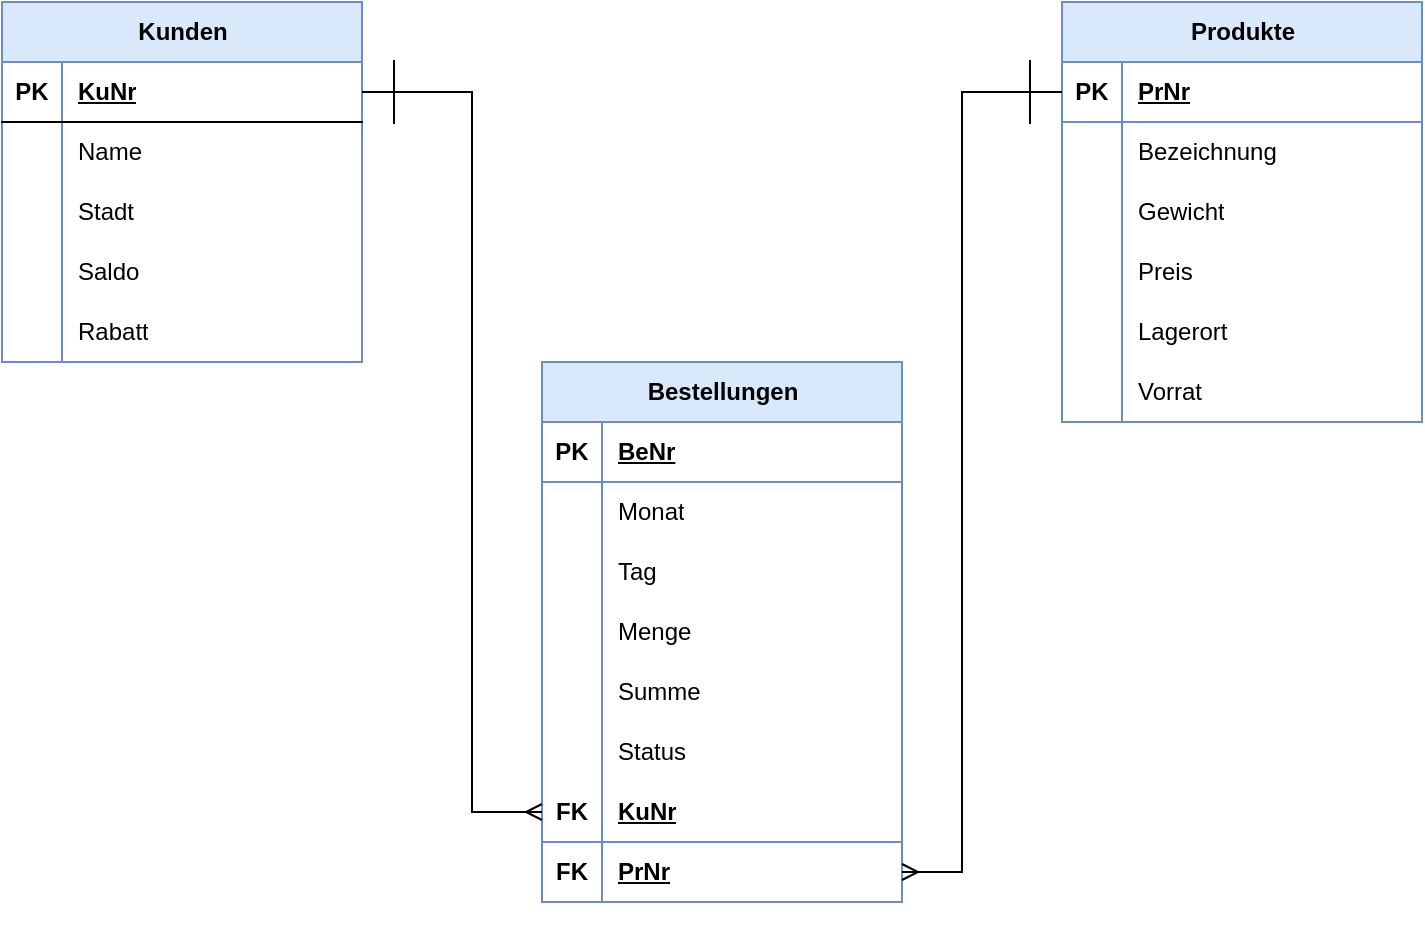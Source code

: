 <mxfile version="22.0.3" type="device">
  <diagram name="Seite-1" id="VdX5rptVvX8dt4mCocRC">
    <mxGraphModel dx="840" dy="986" grid="1" gridSize="10" guides="1" tooltips="1" connect="1" arrows="1" fold="1" page="1" pageScale="1" pageWidth="827" pageHeight="1169" math="0" shadow="0">
      <root>
        <mxCell id="0" />
        <mxCell id="1" parent="0" />
        <mxCell id="DWs9PE-EU00Q2pKp33_D-14" value="Kunden" style="shape=table;startSize=30;container=1;collapsible=1;childLayout=tableLayout;fixedRows=1;rowLines=0;fontStyle=1;align=center;resizeLast=1;html=1;fillColor=#dae8fc;strokeColor=#6c8ebf;" vertex="1" parent="1">
          <mxGeometry x="90" y="80" width="180" height="180" as="geometry" />
        </mxCell>
        <mxCell id="DWs9PE-EU00Q2pKp33_D-15" value="" style="shape=tableRow;horizontal=0;startSize=0;swimlaneHead=0;swimlaneBody=0;fillColor=none;collapsible=0;dropTarget=0;points=[[0,0.5],[1,0.5]];portConstraint=eastwest;top=0;left=0;right=0;bottom=1;" vertex="1" parent="DWs9PE-EU00Q2pKp33_D-14">
          <mxGeometry y="30" width="180" height="30" as="geometry" />
        </mxCell>
        <mxCell id="DWs9PE-EU00Q2pKp33_D-16" value="PK" style="shape=partialRectangle;connectable=0;fillColor=none;top=0;left=0;bottom=0;right=0;fontStyle=1;overflow=hidden;whiteSpace=wrap;html=1;" vertex="1" parent="DWs9PE-EU00Q2pKp33_D-15">
          <mxGeometry width="30" height="30" as="geometry">
            <mxRectangle width="30" height="30" as="alternateBounds" />
          </mxGeometry>
        </mxCell>
        <mxCell id="DWs9PE-EU00Q2pKp33_D-17" value="KuNr" style="shape=partialRectangle;connectable=0;fillColor=none;top=0;left=0;bottom=0;right=0;align=left;spacingLeft=6;fontStyle=5;overflow=hidden;whiteSpace=wrap;html=1;" vertex="1" parent="DWs9PE-EU00Q2pKp33_D-15">
          <mxGeometry x="30" width="150" height="30" as="geometry">
            <mxRectangle width="150" height="30" as="alternateBounds" />
          </mxGeometry>
        </mxCell>
        <mxCell id="DWs9PE-EU00Q2pKp33_D-18" value="" style="shape=tableRow;horizontal=0;startSize=0;swimlaneHead=0;swimlaneBody=0;fillColor=none;collapsible=0;dropTarget=0;points=[[0,0.5],[1,0.5]];portConstraint=eastwest;top=0;left=0;right=0;bottom=0;" vertex="1" parent="DWs9PE-EU00Q2pKp33_D-14">
          <mxGeometry y="60" width="180" height="30" as="geometry" />
        </mxCell>
        <mxCell id="DWs9PE-EU00Q2pKp33_D-19" value="" style="shape=partialRectangle;connectable=0;fillColor=none;top=0;left=0;bottom=0;right=0;editable=1;overflow=hidden;whiteSpace=wrap;html=1;" vertex="1" parent="DWs9PE-EU00Q2pKp33_D-18">
          <mxGeometry width="30" height="30" as="geometry">
            <mxRectangle width="30" height="30" as="alternateBounds" />
          </mxGeometry>
        </mxCell>
        <mxCell id="DWs9PE-EU00Q2pKp33_D-20" value="Name" style="shape=partialRectangle;connectable=0;fillColor=none;top=0;left=0;bottom=0;right=0;align=left;spacingLeft=6;overflow=hidden;whiteSpace=wrap;html=1;" vertex="1" parent="DWs9PE-EU00Q2pKp33_D-18">
          <mxGeometry x="30" width="150" height="30" as="geometry">
            <mxRectangle width="150" height="30" as="alternateBounds" />
          </mxGeometry>
        </mxCell>
        <mxCell id="DWs9PE-EU00Q2pKp33_D-21" value="" style="shape=tableRow;horizontal=0;startSize=0;swimlaneHead=0;swimlaneBody=0;fillColor=none;collapsible=0;dropTarget=0;points=[[0,0.5],[1,0.5]];portConstraint=eastwest;top=0;left=0;right=0;bottom=0;" vertex="1" parent="DWs9PE-EU00Q2pKp33_D-14">
          <mxGeometry y="90" width="180" height="30" as="geometry" />
        </mxCell>
        <mxCell id="DWs9PE-EU00Q2pKp33_D-22" value="" style="shape=partialRectangle;connectable=0;fillColor=none;top=0;left=0;bottom=0;right=0;editable=1;overflow=hidden;whiteSpace=wrap;html=1;" vertex="1" parent="DWs9PE-EU00Q2pKp33_D-21">
          <mxGeometry width="30" height="30" as="geometry">
            <mxRectangle width="30" height="30" as="alternateBounds" />
          </mxGeometry>
        </mxCell>
        <mxCell id="DWs9PE-EU00Q2pKp33_D-23" value="Stadt" style="shape=partialRectangle;connectable=0;fillColor=none;top=0;left=0;bottom=0;right=0;align=left;spacingLeft=6;overflow=hidden;whiteSpace=wrap;html=1;" vertex="1" parent="DWs9PE-EU00Q2pKp33_D-21">
          <mxGeometry x="30" width="150" height="30" as="geometry">
            <mxRectangle width="150" height="30" as="alternateBounds" />
          </mxGeometry>
        </mxCell>
        <mxCell id="DWs9PE-EU00Q2pKp33_D-24" value="" style="shape=tableRow;horizontal=0;startSize=0;swimlaneHead=0;swimlaneBody=0;fillColor=none;collapsible=0;dropTarget=0;points=[[0,0.5],[1,0.5]];portConstraint=eastwest;top=0;left=0;right=0;bottom=0;" vertex="1" parent="DWs9PE-EU00Q2pKp33_D-14">
          <mxGeometry y="120" width="180" height="30" as="geometry" />
        </mxCell>
        <mxCell id="DWs9PE-EU00Q2pKp33_D-25" value="" style="shape=partialRectangle;connectable=0;fillColor=none;top=0;left=0;bottom=0;right=0;editable=1;overflow=hidden;whiteSpace=wrap;html=1;" vertex="1" parent="DWs9PE-EU00Q2pKp33_D-24">
          <mxGeometry width="30" height="30" as="geometry">
            <mxRectangle width="30" height="30" as="alternateBounds" />
          </mxGeometry>
        </mxCell>
        <mxCell id="DWs9PE-EU00Q2pKp33_D-26" value="Saldo" style="shape=partialRectangle;connectable=0;fillColor=none;top=0;left=0;bottom=0;right=0;align=left;spacingLeft=6;overflow=hidden;whiteSpace=wrap;html=1;" vertex="1" parent="DWs9PE-EU00Q2pKp33_D-24">
          <mxGeometry x="30" width="150" height="30" as="geometry">
            <mxRectangle width="150" height="30" as="alternateBounds" />
          </mxGeometry>
        </mxCell>
        <mxCell id="DWs9PE-EU00Q2pKp33_D-39" value="" style="shape=tableRow;horizontal=0;startSize=0;swimlaneHead=0;swimlaneBody=0;fillColor=none;collapsible=0;dropTarget=0;points=[[0,0.5],[1,0.5]];portConstraint=eastwest;top=0;left=0;right=0;bottom=0;" vertex="1" parent="DWs9PE-EU00Q2pKp33_D-14">
          <mxGeometry y="150" width="180" height="30" as="geometry" />
        </mxCell>
        <mxCell id="DWs9PE-EU00Q2pKp33_D-40" value="" style="shape=partialRectangle;connectable=0;fillColor=none;top=0;left=0;bottom=0;right=0;editable=1;overflow=hidden;whiteSpace=wrap;html=1;" vertex="1" parent="DWs9PE-EU00Q2pKp33_D-39">
          <mxGeometry width="30" height="30" as="geometry">
            <mxRectangle width="30" height="30" as="alternateBounds" />
          </mxGeometry>
        </mxCell>
        <mxCell id="DWs9PE-EU00Q2pKp33_D-41" value="Rabatt" style="shape=partialRectangle;connectable=0;fillColor=none;top=0;left=0;bottom=0;right=0;align=left;spacingLeft=6;overflow=hidden;whiteSpace=wrap;html=1;" vertex="1" parent="DWs9PE-EU00Q2pKp33_D-39">
          <mxGeometry x="30" width="150" height="30" as="geometry">
            <mxRectangle width="150" height="30" as="alternateBounds" />
          </mxGeometry>
        </mxCell>
        <mxCell id="DWs9PE-EU00Q2pKp33_D-42" value="Produkte" style="shape=table;startSize=30;container=1;collapsible=1;childLayout=tableLayout;fixedRows=1;rowLines=0;fontStyle=1;align=center;resizeLast=1;html=1;strokeColor=#6c8ebf;verticalAlign=middle;fontFamily=Helvetica;fontSize=12;fontColor=default;fillColor=#dae8fc;" vertex="1" parent="1">
          <mxGeometry x="620" y="80" width="180" height="210" as="geometry" />
        </mxCell>
        <mxCell id="DWs9PE-EU00Q2pKp33_D-43" value="" style="shape=tableRow;horizontal=0;startSize=0;swimlaneHead=0;swimlaneBody=0;fillColor=none;collapsible=0;dropTarget=0;points=[[0,0.5],[1,0.5]];portConstraint=eastwest;top=0;left=0;right=0;bottom=1;strokeColor=#6c8ebf;align=center;verticalAlign=middle;fontFamily=Helvetica;fontSize=12;fontColor=default;html=1;" vertex="1" parent="DWs9PE-EU00Q2pKp33_D-42">
          <mxGeometry y="30" width="180" height="30" as="geometry" />
        </mxCell>
        <mxCell id="DWs9PE-EU00Q2pKp33_D-44" value="PK" style="shape=partialRectangle;connectable=0;fillColor=none;top=0;left=0;bottom=0;right=0;fontStyle=1;overflow=hidden;whiteSpace=wrap;html=1;strokeColor=#6c8ebf;align=center;verticalAlign=middle;fontFamily=Helvetica;fontSize=12;fontColor=default;startSize=30;" vertex="1" parent="DWs9PE-EU00Q2pKp33_D-43">
          <mxGeometry width="30" height="30" as="geometry">
            <mxRectangle width="30" height="30" as="alternateBounds" />
          </mxGeometry>
        </mxCell>
        <mxCell id="DWs9PE-EU00Q2pKp33_D-45" value="PrNr" style="shape=partialRectangle;connectable=0;fillColor=none;top=0;left=0;bottom=0;right=0;align=left;spacingLeft=6;fontStyle=5;overflow=hidden;whiteSpace=wrap;html=1;strokeColor=#6c8ebf;verticalAlign=middle;fontFamily=Helvetica;fontSize=12;fontColor=default;startSize=30;" vertex="1" parent="DWs9PE-EU00Q2pKp33_D-43">
          <mxGeometry x="30" width="150" height="30" as="geometry">
            <mxRectangle width="150" height="30" as="alternateBounds" />
          </mxGeometry>
        </mxCell>
        <mxCell id="DWs9PE-EU00Q2pKp33_D-46" value="" style="shape=tableRow;horizontal=0;startSize=0;swimlaneHead=0;swimlaneBody=0;fillColor=none;collapsible=0;dropTarget=0;points=[[0,0.5],[1,0.5]];portConstraint=eastwest;top=0;left=0;right=0;bottom=0;strokeColor=#6c8ebf;align=center;verticalAlign=middle;fontFamily=Helvetica;fontSize=12;fontColor=default;html=1;" vertex="1" parent="DWs9PE-EU00Q2pKp33_D-42">
          <mxGeometry y="60" width="180" height="30" as="geometry" />
        </mxCell>
        <mxCell id="DWs9PE-EU00Q2pKp33_D-47" value="" style="shape=partialRectangle;connectable=0;fillColor=none;top=0;left=0;bottom=0;right=0;editable=1;overflow=hidden;whiteSpace=wrap;html=1;strokeColor=#6c8ebf;align=center;verticalAlign=middle;fontFamily=Helvetica;fontSize=12;fontColor=default;startSize=30;" vertex="1" parent="DWs9PE-EU00Q2pKp33_D-46">
          <mxGeometry width="30" height="30" as="geometry">
            <mxRectangle width="30" height="30" as="alternateBounds" />
          </mxGeometry>
        </mxCell>
        <mxCell id="DWs9PE-EU00Q2pKp33_D-48" value="Bezeichnung" style="shape=partialRectangle;connectable=0;fillColor=none;top=0;left=0;bottom=0;right=0;align=left;spacingLeft=6;overflow=hidden;whiteSpace=wrap;html=1;strokeColor=#6c8ebf;verticalAlign=middle;fontFamily=Helvetica;fontSize=12;fontColor=default;startSize=30;" vertex="1" parent="DWs9PE-EU00Q2pKp33_D-46">
          <mxGeometry x="30" width="150" height="30" as="geometry">
            <mxRectangle width="150" height="30" as="alternateBounds" />
          </mxGeometry>
        </mxCell>
        <mxCell id="DWs9PE-EU00Q2pKp33_D-49" value="" style="shape=tableRow;horizontal=0;startSize=0;swimlaneHead=0;swimlaneBody=0;fillColor=none;collapsible=0;dropTarget=0;points=[[0,0.5],[1,0.5]];portConstraint=eastwest;top=0;left=0;right=0;bottom=0;strokeColor=#6c8ebf;align=center;verticalAlign=middle;fontFamily=Helvetica;fontSize=12;fontColor=default;html=1;" vertex="1" parent="DWs9PE-EU00Q2pKp33_D-42">
          <mxGeometry y="90" width="180" height="30" as="geometry" />
        </mxCell>
        <mxCell id="DWs9PE-EU00Q2pKp33_D-50" value="" style="shape=partialRectangle;connectable=0;fillColor=none;top=0;left=0;bottom=0;right=0;editable=1;overflow=hidden;whiteSpace=wrap;html=1;strokeColor=#6c8ebf;align=center;verticalAlign=middle;fontFamily=Helvetica;fontSize=12;fontColor=default;startSize=30;" vertex="1" parent="DWs9PE-EU00Q2pKp33_D-49">
          <mxGeometry width="30" height="30" as="geometry">
            <mxRectangle width="30" height="30" as="alternateBounds" />
          </mxGeometry>
        </mxCell>
        <mxCell id="DWs9PE-EU00Q2pKp33_D-51" value="Gewicht" style="shape=partialRectangle;connectable=0;fillColor=none;top=0;left=0;bottom=0;right=0;align=left;spacingLeft=6;overflow=hidden;whiteSpace=wrap;html=1;strokeColor=#6c8ebf;verticalAlign=middle;fontFamily=Helvetica;fontSize=12;fontColor=default;startSize=30;" vertex="1" parent="DWs9PE-EU00Q2pKp33_D-49">
          <mxGeometry x="30" width="150" height="30" as="geometry">
            <mxRectangle width="150" height="30" as="alternateBounds" />
          </mxGeometry>
        </mxCell>
        <mxCell id="DWs9PE-EU00Q2pKp33_D-52" value="" style="shape=tableRow;horizontal=0;startSize=0;swimlaneHead=0;swimlaneBody=0;fillColor=none;collapsible=0;dropTarget=0;points=[[0,0.5],[1,0.5]];portConstraint=eastwest;top=0;left=0;right=0;bottom=0;strokeColor=#6c8ebf;align=center;verticalAlign=middle;fontFamily=Helvetica;fontSize=12;fontColor=default;html=1;" vertex="1" parent="DWs9PE-EU00Q2pKp33_D-42">
          <mxGeometry y="120" width="180" height="30" as="geometry" />
        </mxCell>
        <mxCell id="DWs9PE-EU00Q2pKp33_D-53" value="" style="shape=partialRectangle;connectable=0;fillColor=none;top=0;left=0;bottom=0;right=0;editable=1;overflow=hidden;whiteSpace=wrap;html=1;strokeColor=#6c8ebf;align=center;verticalAlign=middle;fontFamily=Helvetica;fontSize=12;fontColor=default;startSize=30;" vertex="1" parent="DWs9PE-EU00Q2pKp33_D-52">
          <mxGeometry width="30" height="30" as="geometry">
            <mxRectangle width="30" height="30" as="alternateBounds" />
          </mxGeometry>
        </mxCell>
        <mxCell id="DWs9PE-EU00Q2pKp33_D-54" value="Preis" style="shape=partialRectangle;connectable=0;fillColor=none;top=0;left=0;bottom=0;right=0;align=left;spacingLeft=6;overflow=hidden;whiteSpace=wrap;html=1;strokeColor=#6c8ebf;verticalAlign=middle;fontFamily=Helvetica;fontSize=12;fontColor=default;startSize=30;" vertex="1" parent="DWs9PE-EU00Q2pKp33_D-52">
          <mxGeometry x="30" width="150" height="30" as="geometry">
            <mxRectangle width="150" height="30" as="alternateBounds" />
          </mxGeometry>
        </mxCell>
        <mxCell id="DWs9PE-EU00Q2pKp33_D-55" value="" style="shape=tableRow;horizontal=0;startSize=0;swimlaneHead=0;swimlaneBody=0;fillColor=none;collapsible=0;dropTarget=0;points=[[0,0.5],[1,0.5]];portConstraint=eastwest;top=0;left=0;right=0;bottom=0;strokeColor=#6c8ebf;align=center;verticalAlign=middle;fontFamily=Helvetica;fontSize=12;fontColor=default;html=1;" vertex="1" parent="DWs9PE-EU00Q2pKp33_D-42">
          <mxGeometry y="150" width="180" height="30" as="geometry" />
        </mxCell>
        <mxCell id="DWs9PE-EU00Q2pKp33_D-56" value="" style="shape=partialRectangle;connectable=0;fillColor=none;top=0;left=0;bottom=0;right=0;editable=1;overflow=hidden;whiteSpace=wrap;html=1;strokeColor=#6c8ebf;align=center;verticalAlign=middle;fontFamily=Helvetica;fontSize=12;fontColor=default;startSize=30;" vertex="1" parent="DWs9PE-EU00Q2pKp33_D-55">
          <mxGeometry width="30" height="30" as="geometry">
            <mxRectangle width="30" height="30" as="alternateBounds" />
          </mxGeometry>
        </mxCell>
        <mxCell id="DWs9PE-EU00Q2pKp33_D-57" value="Lagerort" style="shape=partialRectangle;connectable=0;fillColor=none;top=0;left=0;bottom=0;right=0;align=left;spacingLeft=6;overflow=hidden;whiteSpace=wrap;html=1;strokeColor=#6c8ebf;verticalAlign=middle;fontFamily=Helvetica;fontSize=12;fontColor=default;startSize=30;" vertex="1" parent="DWs9PE-EU00Q2pKp33_D-55">
          <mxGeometry x="30" width="150" height="30" as="geometry">
            <mxRectangle width="150" height="30" as="alternateBounds" />
          </mxGeometry>
        </mxCell>
        <mxCell id="DWs9PE-EU00Q2pKp33_D-58" value="" style="shape=tableRow;horizontal=0;startSize=0;swimlaneHead=0;swimlaneBody=0;fillColor=none;collapsible=0;dropTarget=0;points=[[0,0.5],[1,0.5]];portConstraint=eastwest;top=0;left=0;right=0;bottom=0;strokeColor=#6c8ebf;align=center;verticalAlign=middle;fontFamily=Helvetica;fontSize=12;fontColor=default;html=1;" vertex="1" parent="DWs9PE-EU00Q2pKp33_D-42">
          <mxGeometry y="180" width="180" height="30" as="geometry" />
        </mxCell>
        <mxCell id="DWs9PE-EU00Q2pKp33_D-59" value="" style="shape=partialRectangle;connectable=0;fillColor=none;top=0;left=0;bottom=0;right=0;editable=1;overflow=hidden;whiteSpace=wrap;html=1;strokeColor=#6c8ebf;align=center;verticalAlign=middle;fontFamily=Helvetica;fontSize=12;fontColor=default;startSize=30;" vertex="1" parent="DWs9PE-EU00Q2pKp33_D-58">
          <mxGeometry width="30" height="30" as="geometry">
            <mxRectangle width="30" height="30" as="alternateBounds" />
          </mxGeometry>
        </mxCell>
        <mxCell id="DWs9PE-EU00Q2pKp33_D-60" value="Vorrat" style="shape=partialRectangle;connectable=0;fillColor=none;top=0;left=0;bottom=0;right=0;align=left;spacingLeft=6;overflow=hidden;whiteSpace=wrap;html=1;strokeColor=#6c8ebf;verticalAlign=middle;fontFamily=Helvetica;fontSize=12;fontColor=default;startSize=30;" vertex="1" parent="DWs9PE-EU00Q2pKp33_D-58">
          <mxGeometry x="30" width="150" height="30" as="geometry">
            <mxRectangle width="150" height="30" as="alternateBounds" />
          </mxGeometry>
        </mxCell>
        <mxCell id="DWs9PE-EU00Q2pKp33_D-61" value="Bestellungen" style="shape=table;startSize=30;container=1;collapsible=1;childLayout=tableLayout;fixedRows=1;rowLines=0;fontStyle=1;align=center;resizeLast=1;html=1;strokeColor=#6c8ebf;verticalAlign=middle;fontFamily=Helvetica;fontSize=12;fontColor=default;fillColor=#dae8fc;" vertex="1" parent="1">
          <mxGeometry x="360" y="260" width="180" height="270" as="geometry" />
        </mxCell>
        <mxCell id="DWs9PE-EU00Q2pKp33_D-62" value="" style="shape=tableRow;horizontal=0;startSize=0;swimlaneHead=0;swimlaneBody=0;fillColor=none;collapsible=0;dropTarget=0;points=[[0,0.5],[1,0.5]];portConstraint=eastwest;top=0;left=0;right=0;bottom=1;strokeColor=#6c8ebf;align=center;verticalAlign=middle;fontFamily=Helvetica;fontSize=12;fontColor=default;html=1;" vertex="1" parent="DWs9PE-EU00Q2pKp33_D-61">
          <mxGeometry y="30" width="180" height="30" as="geometry" />
        </mxCell>
        <mxCell id="DWs9PE-EU00Q2pKp33_D-63" value="PK" style="shape=partialRectangle;connectable=0;fillColor=none;top=0;left=0;bottom=0;right=0;fontStyle=1;overflow=hidden;whiteSpace=wrap;html=1;strokeColor=#6c8ebf;align=center;verticalAlign=middle;fontFamily=Helvetica;fontSize=12;fontColor=default;startSize=30;" vertex="1" parent="DWs9PE-EU00Q2pKp33_D-62">
          <mxGeometry width="30" height="30" as="geometry">
            <mxRectangle width="30" height="30" as="alternateBounds" />
          </mxGeometry>
        </mxCell>
        <mxCell id="DWs9PE-EU00Q2pKp33_D-64" value="BeNr" style="shape=partialRectangle;connectable=0;fillColor=none;top=0;left=0;bottom=0;right=0;align=left;spacingLeft=6;fontStyle=5;overflow=hidden;whiteSpace=wrap;html=1;strokeColor=#6c8ebf;verticalAlign=middle;fontFamily=Helvetica;fontSize=12;fontColor=default;startSize=30;" vertex="1" parent="DWs9PE-EU00Q2pKp33_D-62">
          <mxGeometry x="30" width="150" height="30" as="geometry">
            <mxRectangle width="150" height="30" as="alternateBounds" />
          </mxGeometry>
        </mxCell>
        <mxCell id="DWs9PE-EU00Q2pKp33_D-65" value="" style="shape=tableRow;horizontal=0;startSize=0;swimlaneHead=0;swimlaneBody=0;fillColor=none;collapsible=0;dropTarget=0;points=[[0,0.5],[1,0.5]];portConstraint=eastwest;top=0;left=0;right=0;bottom=0;strokeColor=#6c8ebf;align=center;verticalAlign=middle;fontFamily=Helvetica;fontSize=12;fontColor=default;html=1;" vertex="1" parent="DWs9PE-EU00Q2pKp33_D-61">
          <mxGeometry y="60" width="180" height="30" as="geometry" />
        </mxCell>
        <mxCell id="DWs9PE-EU00Q2pKp33_D-66" value="" style="shape=partialRectangle;connectable=0;fillColor=none;top=0;left=0;bottom=0;right=0;editable=1;overflow=hidden;whiteSpace=wrap;html=1;strokeColor=#6c8ebf;align=center;verticalAlign=middle;fontFamily=Helvetica;fontSize=12;fontColor=default;startSize=30;" vertex="1" parent="DWs9PE-EU00Q2pKp33_D-65">
          <mxGeometry width="30" height="30" as="geometry">
            <mxRectangle width="30" height="30" as="alternateBounds" />
          </mxGeometry>
        </mxCell>
        <mxCell id="DWs9PE-EU00Q2pKp33_D-67" value="Monat" style="shape=partialRectangle;connectable=0;fillColor=none;top=0;left=0;bottom=0;right=0;align=left;spacingLeft=6;overflow=hidden;whiteSpace=wrap;html=1;strokeColor=#6c8ebf;verticalAlign=middle;fontFamily=Helvetica;fontSize=12;fontColor=default;startSize=30;" vertex="1" parent="DWs9PE-EU00Q2pKp33_D-65">
          <mxGeometry x="30" width="150" height="30" as="geometry">
            <mxRectangle width="150" height="30" as="alternateBounds" />
          </mxGeometry>
        </mxCell>
        <mxCell id="DWs9PE-EU00Q2pKp33_D-68" value="" style="shape=tableRow;horizontal=0;startSize=0;swimlaneHead=0;swimlaneBody=0;fillColor=none;collapsible=0;dropTarget=0;points=[[0,0.5],[1,0.5]];portConstraint=eastwest;top=0;left=0;right=0;bottom=0;strokeColor=#6c8ebf;align=center;verticalAlign=middle;fontFamily=Helvetica;fontSize=12;fontColor=default;html=1;" vertex="1" parent="DWs9PE-EU00Q2pKp33_D-61">
          <mxGeometry y="90" width="180" height="30" as="geometry" />
        </mxCell>
        <mxCell id="DWs9PE-EU00Q2pKp33_D-69" value="" style="shape=partialRectangle;connectable=0;fillColor=none;top=0;left=0;bottom=0;right=0;editable=1;overflow=hidden;whiteSpace=wrap;html=1;strokeColor=#6c8ebf;align=center;verticalAlign=middle;fontFamily=Helvetica;fontSize=12;fontColor=default;startSize=30;" vertex="1" parent="DWs9PE-EU00Q2pKp33_D-68">
          <mxGeometry width="30" height="30" as="geometry">
            <mxRectangle width="30" height="30" as="alternateBounds" />
          </mxGeometry>
        </mxCell>
        <mxCell id="DWs9PE-EU00Q2pKp33_D-70" value="Tag" style="shape=partialRectangle;connectable=0;fillColor=none;top=0;left=0;bottom=0;right=0;align=left;spacingLeft=6;overflow=hidden;whiteSpace=wrap;html=1;strokeColor=#6c8ebf;verticalAlign=middle;fontFamily=Helvetica;fontSize=12;fontColor=default;startSize=30;" vertex="1" parent="DWs9PE-EU00Q2pKp33_D-68">
          <mxGeometry x="30" width="150" height="30" as="geometry">
            <mxRectangle width="150" height="30" as="alternateBounds" />
          </mxGeometry>
        </mxCell>
        <mxCell id="DWs9PE-EU00Q2pKp33_D-71" value="" style="shape=tableRow;horizontal=0;startSize=0;swimlaneHead=0;swimlaneBody=0;fillColor=none;collapsible=0;dropTarget=0;points=[[0,0.5],[1,0.5]];portConstraint=eastwest;top=0;left=0;right=0;bottom=0;strokeColor=#6c8ebf;align=center;verticalAlign=middle;fontFamily=Helvetica;fontSize=12;fontColor=default;html=1;" vertex="1" parent="DWs9PE-EU00Q2pKp33_D-61">
          <mxGeometry y="120" width="180" height="30" as="geometry" />
        </mxCell>
        <mxCell id="DWs9PE-EU00Q2pKp33_D-72" value="" style="shape=partialRectangle;connectable=0;fillColor=none;top=0;left=0;bottom=0;right=0;editable=1;overflow=hidden;whiteSpace=wrap;html=1;strokeColor=#6c8ebf;align=center;verticalAlign=middle;fontFamily=Helvetica;fontSize=12;fontColor=default;startSize=30;" vertex="1" parent="DWs9PE-EU00Q2pKp33_D-71">
          <mxGeometry width="30" height="30" as="geometry">
            <mxRectangle width="30" height="30" as="alternateBounds" />
          </mxGeometry>
        </mxCell>
        <mxCell id="DWs9PE-EU00Q2pKp33_D-73" value="Menge" style="shape=partialRectangle;connectable=0;fillColor=none;top=0;left=0;bottom=0;right=0;align=left;spacingLeft=6;overflow=hidden;whiteSpace=wrap;html=1;strokeColor=#6c8ebf;verticalAlign=middle;fontFamily=Helvetica;fontSize=12;fontColor=default;startSize=30;" vertex="1" parent="DWs9PE-EU00Q2pKp33_D-71">
          <mxGeometry x="30" width="150" height="30" as="geometry">
            <mxRectangle width="150" height="30" as="alternateBounds" />
          </mxGeometry>
        </mxCell>
        <mxCell id="DWs9PE-EU00Q2pKp33_D-74" value="" style="shape=tableRow;horizontal=0;startSize=0;swimlaneHead=0;swimlaneBody=0;fillColor=none;collapsible=0;dropTarget=0;points=[[0,0.5],[1,0.5]];portConstraint=eastwest;top=0;left=0;right=0;bottom=0;strokeColor=#6c8ebf;align=center;verticalAlign=middle;fontFamily=Helvetica;fontSize=12;fontColor=default;html=1;" vertex="1" parent="DWs9PE-EU00Q2pKp33_D-61">
          <mxGeometry y="150" width="180" height="30" as="geometry" />
        </mxCell>
        <mxCell id="DWs9PE-EU00Q2pKp33_D-75" value="" style="shape=partialRectangle;connectable=0;fillColor=none;top=0;left=0;bottom=0;right=0;editable=1;overflow=hidden;whiteSpace=wrap;html=1;strokeColor=#6c8ebf;align=center;verticalAlign=middle;fontFamily=Helvetica;fontSize=12;fontColor=default;startSize=30;" vertex="1" parent="DWs9PE-EU00Q2pKp33_D-74">
          <mxGeometry width="30" height="30" as="geometry">
            <mxRectangle width="30" height="30" as="alternateBounds" />
          </mxGeometry>
        </mxCell>
        <mxCell id="DWs9PE-EU00Q2pKp33_D-76" value="Summe" style="shape=partialRectangle;connectable=0;fillColor=none;top=0;left=0;bottom=0;right=0;align=left;spacingLeft=6;overflow=hidden;whiteSpace=wrap;html=1;strokeColor=#6c8ebf;verticalAlign=middle;fontFamily=Helvetica;fontSize=12;fontColor=default;startSize=30;" vertex="1" parent="DWs9PE-EU00Q2pKp33_D-74">
          <mxGeometry x="30" width="150" height="30" as="geometry">
            <mxRectangle width="150" height="30" as="alternateBounds" />
          </mxGeometry>
        </mxCell>
        <mxCell id="DWs9PE-EU00Q2pKp33_D-77" value="" style="shape=tableRow;horizontal=0;startSize=0;swimlaneHead=0;swimlaneBody=0;fillColor=none;collapsible=0;dropTarget=0;points=[[0,0.5],[1,0.5]];portConstraint=eastwest;top=0;left=0;right=0;bottom=0;strokeColor=#6c8ebf;align=center;verticalAlign=middle;fontFamily=Helvetica;fontSize=12;fontColor=default;html=1;" vertex="1" parent="DWs9PE-EU00Q2pKp33_D-61">
          <mxGeometry y="180" width="180" height="30" as="geometry" />
        </mxCell>
        <mxCell id="DWs9PE-EU00Q2pKp33_D-78" value="" style="shape=partialRectangle;connectable=0;fillColor=none;top=0;left=0;bottom=0;right=0;editable=1;overflow=hidden;whiteSpace=wrap;html=1;strokeColor=#6c8ebf;align=center;verticalAlign=middle;fontFamily=Helvetica;fontSize=12;fontColor=default;startSize=30;" vertex="1" parent="DWs9PE-EU00Q2pKp33_D-77">
          <mxGeometry width="30" height="30" as="geometry">
            <mxRectangle width="30" height="30" as="alternateBounds" />
          </mxGeometry>
        </mxCell>
        <mxCell id="DWs9PE-EU00Q2pKp33_D-79" value="Status" style="shape=partialRectangle;connectable=0;fillColor=none;top=0;left=0;bottom=0;right=0;align=left;spacingLeft=6;overflow=hidden;whiteSpace=wrap;html=1;strokeColor=#6c8ebf;verticalAlign=middle;fontFamily=Helvetica;fontSize=12;fontColor=default;startSize=30;" vertex="1" parent="DWs9PE-EU00Q2pKp33_D-77">
          <mxGeometry x="30" width="150" height="30" as="geometry">
            <mxRectangle width="150" height="30" as="alternateBounds" />
          </mxGeometry>
        </mxCell>
        <mxCell id="DWs9PE-EU00Q2pKp33_D-80" value="" style="shape=tableRow;horizontal=0;startSize=0;swimlaneHead=0;swimlaneBody=0;fillColor=none;collapsible=0;dropTarget=0;points=[[0,0.5],[1,0.5]];portConstraint=eastwest;top=0;left=0;right=0;bottom=1;strokeColor=#6c8ebf;align=center;verticalAlign=middle;fontFamily=Helvetica;fontSize=12;fontColor=default;html=1;" vertex="1" parent="DWs9PE-EU00Q2pKp33_D-61">
          <mxGeometry y="210" width="180" height="30" as="geometry" />
        </mxCell>
        <mxCell id="DWs9PE-EU00Q2pKp33_D-81" value="FK" style="shape=partialRectangle;connectable=0;fillColor=none;top=0;left=0;bottom=0;right=0;fontStyle=1;overflow=hidden;whiteSpace=wrap;html=1;strokeColor=#6c8ebf;align=center;verticalAlign=middle;fontFamily=Helvetica;fontSize=12;fontColor=default;startSize=30;" vertex="1" parent="DWs9PE-EU00Q2pKp33_D-80">
          <mxGeometry width="30" height="30" as="geometry">
            <mxRectangle width="30" height="30" as="alternateBounds" />
          </mxGeometry>
        </mxCell>
        <mxCell id="DWs9PE-EU00Q2pKp33_D-82" value="KuNr" style="shape=partialRectangle;connectable=0;fillColor=none;top=0;left=0;bottom=0;right=0;align=left;spacingLeft=6;fontStyle=5;overflow=hidden;whiteSpace=wrap;html=1;strokeColor=#6c8ebf;verticalAlign=middle;fontFamily=Helvetica;fontSize=12;fontColor=default;startSize=30;" vertex="1" parent="DWs9PE-EU00Q2pKp33_D-80">
          <mxGeometry x="30" width="150" height="30" as="geometry">
            <mxRectangle width="150" height="30" as="alternateBounds" />
          </mxGeometry>
        </mxCell>
        <mxCell id="DWs9PE-EU00Q2pKp33_D-83" value="" style="shape=tableRow;horizontal=0;startSize=0;swimlaneHead=0;swimlaneBody=0;fillColor=none;collapsible=0;dropTarget=0;points=[[0,0.5],[1,0.5]];portConstraint=eastwest;top=0;left=0;right=0;bottom=1;strokeColor=#6c8ebf;align=center;verticalAlign=middle;fontFamily=Helvetica;fontSize=12;fontColor=default;html=1;" vertex="1" parent="DWs9PE-EU00Q2pKp33_D-61">
          <mxGeometry y="240" width="180" height="30" as="geometry" />
        </mxCell>
        <mxCell id="DWs9PE-EU00Q2pKp33_D-84" value="FK" style="shape=partialRectangle;connectable=0;fillColor=none;top=0;left=0;bottom=0;right=0;fontStyle=1;overflow=hidden;whiteSpace=wrap;html=1;strokeColor=#6c8ebf;align=center;verticalAlign=middle;fontFamily=Helvetica;fontSize=12;fontColor=default;startSize=30;" vertex="1" parent="DWs9PE-EU00Q2pKp33_D-83">
          <mxGeometry width="30" height="30" as="geometry">
            <mxRectangle width="30" height="30" as="alternateBounds" />
          </mxGeometry>
        </mxCell>
        <mxCell id="DWs9PE-EU00Q2pKp33_D-85" value="PrNr" style="shape=partialRectangle;connectable=0;fillColor=none;top=0;left=0;bottom=0;right=0;align=left;spacingLeft=6;fontStyle=5;overflow=hidden;whiteSpace=wrap;html=1;strokeColor=#6c8ebf;verticalAlign=middle;fontFamily=Helvetica;fontSize=12;fontColor=default;startSize=30;" vertex="1" parent="DWs9PE-EU00Q2pKp33_D-83">
          <mxGeometry x="30" width="150" height="30" as="geometry">
            <mxRectangle width="150" height="30" as="alternateBounds" />
          </mxGeometry>
        </mxCell>
        <mxCell id="DWs9PE-EU00Q2pKp33_D-86" style="edgeStyle=orthogonalEdgeStyle;rounded=0;orthogonalLoop=1;jettySize=auto;html=1;entryX=0;entryY=0.5;entryDx=0;entryDy=0;fontFamily=Helvetica;fontSize=12;fontColor=default;startSize=30;startArrow=ERone;startFill=0;endArrow=ERmany;endFill=0;" edge="1" parent="1" source="DWs9PE-EU00Q2pKp33_D-15" target="DWs9PE-EU00Q2pKp33_D-80">
          <mxGeometry relative="1" as="geometry" />
        </mxCell>
        <mxCell id="DWs9PE-EU00Q2pKp33_D-87" style="edgeStyle=orthogonalEdgeStyle;shape=connector;rounded=0;orthogonalLoop=1;jettySize=auto;html=1;entryX=1;entryY=0.5;entryDx=0;entryDy=0;labelBackgroundColor=default;strokeColor=default;align=center;verticalAlign=middle;fontFamily=Helvetica;fontSize=12;fontColor=default;startArrow=ERone;startFill=0;endArrow=ERmany;endFill=0;startSize=30;" edge="1" parent="1" source="DWs9PE-EU00Q2pKp33_D-43" target="DWs9PE-EU00Q2pKp33_D-83">
          <mxGeometry relative="1" as="geometry" />
        </mxCell>
      </root>
    </mxGraphModel>
  </diagram>
</mxfile>
